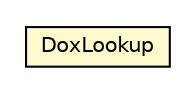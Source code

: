 #!/usr/local/bin/dot
#
# Class diagram 
# Generated by UMLGraph version R5_6-24-gf6e263 (http://www.umlgraph.org/)
#

digraph G {
	edge [fontname="Helvetica",fontsize=10,labelfontname="Helvetica",labelfontsize=10];
	node [fontname="Helvetica",fontsize=10,shape=plaintext];
	nodesep=0.25;
	ranksep=0.5;
	// net.trajano.doxdb.DoxLookup
	c797 [label=<<table title="net.trajano.doxdb.DoxLookup" border="0" cellborder="1" cellspacing="0" cellpadding="2" port="p" bgcolor="lemonChiffon" href="./DoxLookup.html">
		<tr><td><table border="0" cellspacing="0" cellpadding="1">
<tr><td align="center" balign="center"> DoxLookup </td></tr>
		</table></td></tr>
		</table>>, URL="./DoxLookup.html", fontname="Helvetica", fontcolor="black", fontsize=10.0];
}

